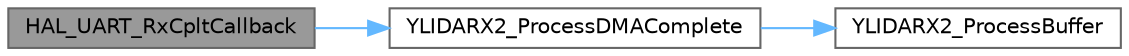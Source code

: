 digraph "HAL_UART_RxCpltCallback"
{
 // LATEX_PDF_SIZE
  bgcolor="transparent";
  edge [fontname=Helvetica,fontsize=10,labelfontname=Helvetica,labelfontsize=10];
  node [fontname=Helvetica,fontsize=10,shape=box,height=0.2,width=0.4];
  rankdir="LR";
  Node1 [id="Node000001",label="HAL_UART_RxCpltCallback",height=0.2,width=0.4,color="gray40", fillcolor="grey60", style="filled", fontcolor="black",tooltip="UART receive complete callback."];
  Node1 -> Node2 [id="edge1_Node000001_Node000002",color="steelblue1",style="solid",tooltip=" "];
  Node2 [id="Node000002",label="YLIDARX2_ProcessDMAComplete",height=0.2,width=0.4,color="grey40", fillcolor="white", style="filled",URL="$driver__YLIDARX2_8c.html#a849a62d7f79669b165d9a8aa50796b25",tooltip="Process the second half of the DMA buffer."];
  Node2 -> Node3 [id="edge2_Node000002_Node000003",color="steelblue1",style="solid",tooltip=" "];
  Node3 [id="Node000003",label="YLIDARX2_ProcessBuffer",height=0.2,width=0.4,color="grey40", fillcolor="white", style="filled",URL="$driver__YLIDARX2_8c.html#a80962194ceb6d474ed1dbb0db25032f2",tooltip="Process a portion of the DMA buffer."];
}

